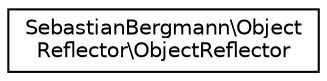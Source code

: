 digraph "Graphical Class Hierarchy"
{
  edge [fontname="Helvetica",fontsize="10",labelfontname="Helvetica",labelfontsize="10"];
  node [fontname="Helvetica",fontsize="10",shape=record];
  rankdir="LR";
  Node0 [label="SebastianBergmann\\Object\lReflector\\ObjectReflector",height=0.2,width=0.4,color="black", fillcolor="white", style="filled",URL="$classSebastianBergmann_1_1ObjectReflector_1_1ObjectReflector.html"];
}

